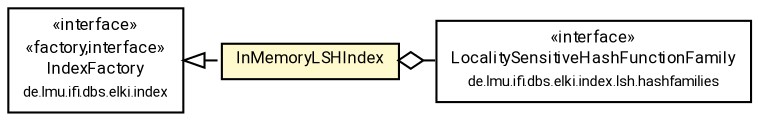 #!/usr/local/bin/dot
#
# Class diagram 
# Generated by UMLGraph version R5_7_2-60-g0e99a6 (http://www.spinellis.gr/umlgraph/)
#

digraph G {
	graph [fontnames="svg"]
	edge [fontname="Roboto",fontsize=7,labelfontname="Roboto",labelfontsize=7,color="black"];
	node [fontname="Roboto",fontcolor="black",fontsize=8,shape=plaintext,margin=0,width=0,height=0];
	nodesep=0.15;
	ranksep=0.25;
	rankdir=LR;
	// de.lmu.ifi.dbs.elki.index.IndexFactory<V>
	c5189617 [label=<<table title="de.lmu.ifi.dbs.elki.index.IndexFactory" border="0" cellborder="1" cellspacing="0" cellpadding="2" href="../IndexFactory.html" target="_parent">
		<tr><td><table border="0" cellspacing="0" cellpadding="1">
		<tr><td align="center" balign="center"> &#171;interface&#187; </td></tr>
		<tr><td align="center" balign="center"> &#171;factory,interface&#187; </td></tr>
		<tr><td align="center" balign="center"> <font face="Roboto">IndexFactory</font> </td></tr>
		<tr><td align="center" balign="center"> <font face="Roboto" point-size="7.0">de.lmu.ifi.dbs.elki.index</font> </td></tr>
		</table></td></tr>
		</table>>, URL="../IndexFactory.html"];
	// de.lmu.ifi.dbs.elki.index.lsh.hashfamilies.LocalitySensitiveHashFunctionFamily<V>
	c5190867 [label=<<table title="de.lmu.ifi.dbs.elki.index.lsh.hashfamilies.LocalitySensitiveHashFunctionFamily" border="0" cellborder="1" cellspacing="0" cellpadding="2" href="hashfamilies/LocalitySensitiveHashFunctionFamily.html" target="_parent">
		<tr><td><table border="0" cellspacing="0" cellpadding="1">
		<tr><td align="center" balign="center"> &#171;interface&#187; </td></tr>
		<tr><td align="center" balign="center"> <font face="Roboto">LocalitySensitiveHashFunctionFamily</font> </td></tr>
		<tr><td align="center" balign="center"> <font face="Roboto" point-size="7.0">de.lmu.ifi.dbs.elki.index.lsh.hashfamilies</font> </td></tr>
		</table></td></tr>
		</table>>, URL="hashfamilies/LocalitySensitiveHashFunctionFamily.html"];
	// de.lmu.ifi.dbs.elki.index.lsh.InMemoryLSHIndex<V>
	c5190875 [label=<<table title="de.lmu.ifi.dbs.elki.index.lsh.InMemoryLSHIndex" border="0" cellborder="1" cellspacing="0" cellpadding="2" bgcolor="lemonChiffon" href="InMemoryLSHIndex.html" target="_parent">
		<tr><td><table border="0" cellspacing="0" cellpadding="1">
		<tr><td align="center" balign="center"> <font face="Roboto">InMemoryLSHIndex</font> </td></tr>
		</table></td></tr>
		</table>>, URL="InMemoryLSHIndex.html"];
	// de.lmu.ifi.dbs.elki.index.lsh.InMemoryLSHIndex<V> implements de.lmu.ifi.dbs.elki.index.IndexFactory<V>
	c5189617 -> c5190875 [arrowtail=empty,style=dashed,dir=back,weight=9];
	// de.lmu.ifi.dbs.elki.index.lsh.InMemoryLSHIndex<V> has de.lmu.ifi.dbs.elki.index.lsh.hashfamilies.LocalitySensitiveHashFunctionFamily<V>
	c5190875 -> c5190867 [arrowhead=none,arrowtail=ediamond,dir=back,weight=4];
}

